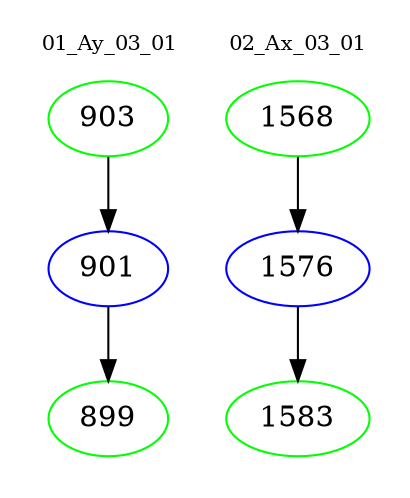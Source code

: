 digraph{
subgraph cluster_0 {
color = white
label = "01_Ay_03_01";
fontsize=10;
T0_903 [label="903", color="green"]
T0_903 -> T0_901 [color="black"]
T0_901 [label="901", color="blue"]
T0_901 -> T0_899 [color="black"]
T0_899 [label="899", color="green"]
}
subgraph cluster_1 {
color = white
label = "02_Ax_03_01";
fontsize=10;
T1_1568 [label="1568", color="green"]
T1_1568 -> T1_1576 [color="black"]
T1_1576 [label="1576", color="blue"]
T1_1576 -> T1_1583 [color="black"]
T1_1583 [label="1583", color="green"]
}
}
